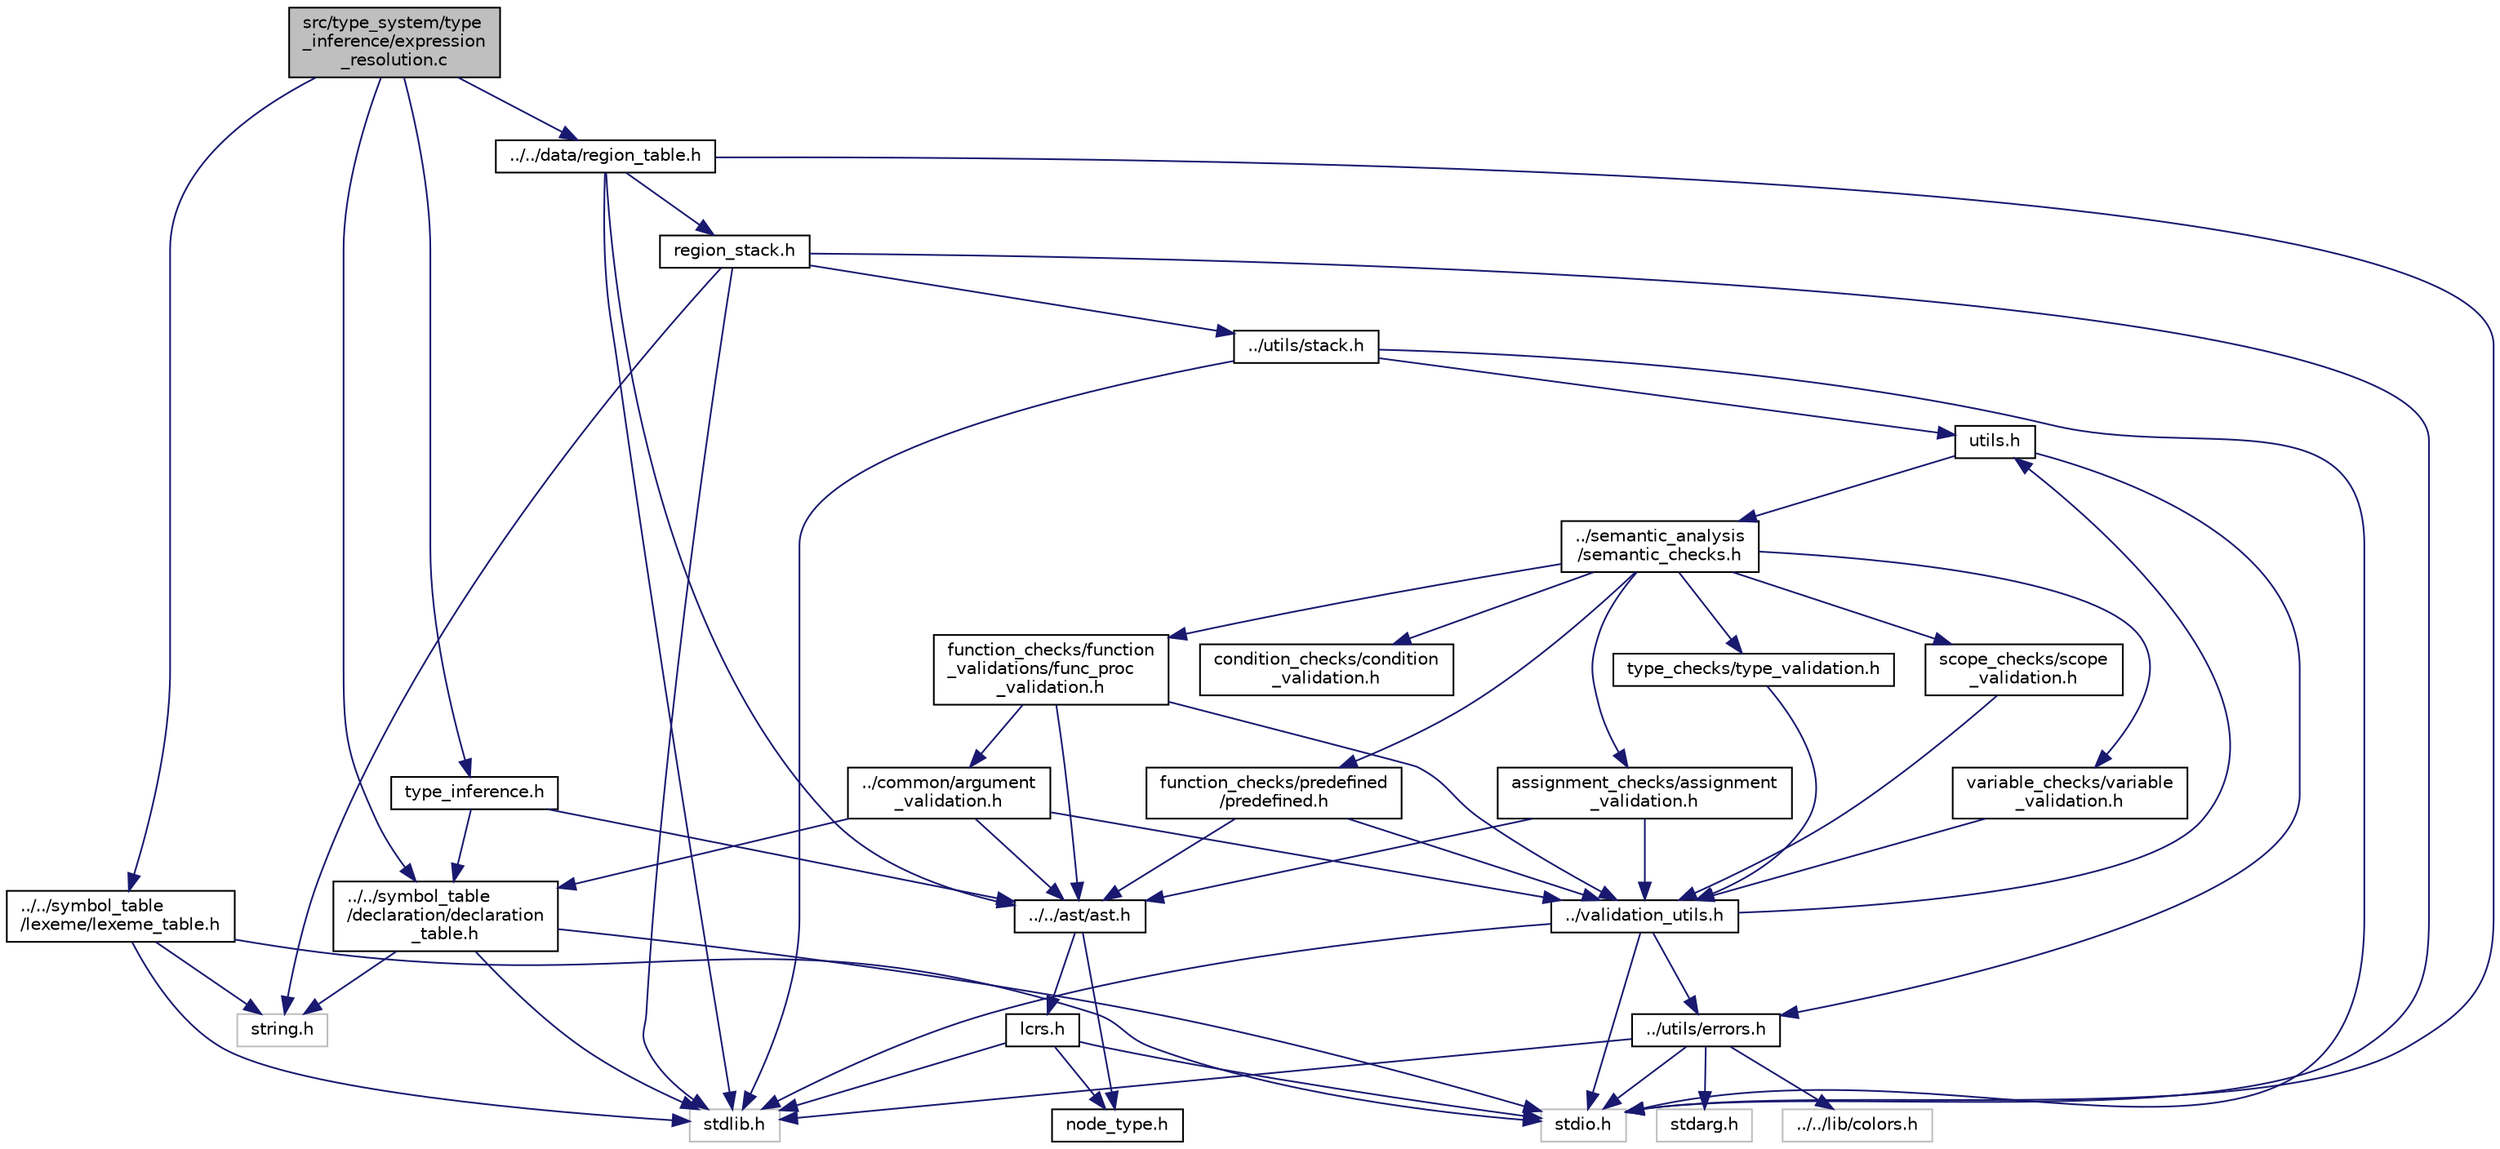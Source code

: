 digraph "src/type_system/type_inference/expression_resolution.c"
{
 // LATEX_PDF_SIZE
  edge [fontname="Helvetica",fontsize="10",labelfontname="Helvetica",labelfontsize="10"];
  node [fontname="Helvetica",fontsize="10",shape=record];
  Node1 [label="src/type_system/type\l_inference/expression\l_resolution.c",height=0.2,width=0.4,color="black", fillcolor="grey75", style="filled", fontcolor="black",tooltip=" "];
  Node1 -> Node2 [color="midnightblue",fontsize="10",style="solid",fontname="Helvetica"];
  Node2 [label="../../symbol_table\l/declaration/declaration\l_table.h",height=0.2,width=0.4,color="black", fillcolor="white", style="filled",URL="$dc/de9/declaration__table_8h.html",tooltip="Header file for managing a table of declarations in a compiler."];
  Node2 -> Node3 [color="midnightblue",fontsize="10",style="solid",fontname="Helvetica"];
  Node3 [label="stdio.h",height=0.2,width=0.4,color="grey75", fillcolor="white", style="filled",tooltip=" "];
  Node2 -> Node4 [color="midnightblue",fontsize="10",style="solid",fontname="Helvetica"];
  Node4 [label="stdlib.h",height=0.2,width=0.4,color="grey75", fillcolor="white", style="filled",tooltip=" "];
  Node2 -> Node5 [color="midnightblue",fontsize="10",style="solid",fontname="Helvetica"];
  Node5 [label="string.h",height=0.2,width=0.4,color="grey75", fillcolor="white", style="filled",tooltip=" "];
  Node1 -> Node6 [color="midnightblue",fontsize="10",style="solid",fontname="Helvetica"];
  Node6 [label="../../symbol_table\l/lexeme/lexeme_table.h",height=0.2,width=0.4,color="black", fillcolor="white", style="filled",URL="$d0/d48/lexeme__table_8h.html",tooltip="Header file for managing a table of lexemes."];
  Node6 -> Node3 [color="midnightblue",fontsize="10",style="solid",fontname="Helvetica"];
  Node6 -> Node4 [color="midnightblue",fontsize="10",style="solid",fontname="Helvetica"];
  Node6 -> Node5 [color="midnightblue",fontsize="10",style="solid",fontname="Helvetica"];
  Node1 -> Node7 [color="midnightblue",fontsize="10",style="solid",fontname="Helvetica"];
  Node7 [label="../../data/region_table.h",height=0.2,width=0.4,color="black", fillcolor="white", style="filled",URL="$d8/d8a/region__table_8h.html",tooltip="Header file for managing regions in the compiler."];
  Node7 -> Node4 [color="midnightblue",fontsize="10",style="solid",fontname="Helvetica"];
  Node7 -> Node3 [color="midnightblue",fontsize="10",style="solid",fontname="Helvetica"];
  Node7 -> Node8 [color="midnightblue",fontsize="10",style="solid",fontname="Helvetica"];
  Node8 [label="region_stack.h",height=0.2,width=0.4,color="black", fillcolor="white", style="filled",URL="$df/dcb/region__stack_8h.html",tooltip="Header file for managing a stack of regions."];
  Node8 -> Node5 [color="midnightblue",fontsize="10",style="solid",fontname="Helvetica"];
  Node8 -> Node4 [color="midnightblue",fontsize="10",style="solid",fontname="Helvetica"];
  Node8 -> Node3 [color="midnightblue",fontsize="10",style="solid",fontname="Helvetica"];
  Node8 -> Node9 [color="midnightblue",fontsize="10",style="solid",fontname="Helvetica"];
  Node9 [label="../utils/stack.h",height=0.2,width=0.4,color="black", fillcolor="white", style="filled",URL="$d7/de0/stack_8h.html",tooltip="A simple stack implementation in C."];
  Node9 -> Node3 [color="midnightblue",fontsize="10",style="solid",fontname="Helvetica"];
  Node9 -> Node4 [color="midnightblue",fontsize="10",style="solid",fontname="Helvetica"];
  Node9 -> Node10 [color="midnightblue",fontsize="10",style="solid",fontname="Helvetica"];
  Node10 [label="utils.h",height=0.2,width=0.4,color="black", fillcolor="white", style="filled",URL="$d5/d60/utils_8h.html",tooltip=" "];
  Node10 -> Node11 [color="midnightblue",fontsize="10",style="solid",fontname="Helvetica"];
  Node11 [label="../semantic_analysis\l/semantic_checks.h",height=0.2,width=0.4,color="black", fillcolor="white", style="filled",URL="$d2/dd9/semantic__checks_8h.html",tooltip="This file contains the aggregated header file for the semantic checks module."];
  Node11 -> Node12 [color="midnightblue",fontsize="10",style="solid",fontname="Helvetica"];
  Node12 [label="assignment_checks/assignment\l_validation.h",height=0.2,width=0.4,color="black", fillcolor="white", style="filled",URL="$d0/df0/assignment__validation_8h.html",tooltip=" "];
  Node12 -> Node13 [color="midnightblue",fontsize="10",style="solid",fontname="Helvetica"];
  Node13 [label="../validation_utils.h",height=0.2,width=0.4,color="black", fillcolor="white", style="filled",URL="$d1/dcf/validation__utils_8h.html",tooltip=" "];
  Node13 -> Node3 [color="midnightblue",fontsize="10",style="solid",fontname="Helvetica"];
  Node13 -> Node4 [color="midnightblue",fontsize="10",style="solid",fontname="Helvetica"];
  Node13 -> Node14 [color="midnightblue",fontsize="10",style="solid",fontname="Helvetica"];
  Node14 [label="../utils/errors.h",height=0.2,width=0.4,color="black", fillcolor="white", style="filled",URL="$de/d45/errors_8h.html",tooltip=" "];
  Node14 -> Node3 [color="midnightblue",fontsize="10",style="solid",fontname="Helvetica"];
  Node14 -> Node4 [color="midnightblue",fontsize="10",style="solid",fontname="Helvetica"];
  Node14 -> Node15 [color="midnightblue",fontsize="10",style="solid",fontname="Helvetica"];
  Node15 [label="stdarg.h",height=0.2,width=0.4,color="grey75", fillcolor="white", style="filled",tooltip=" "];
  Node14 -> Node16 [color="midnightblue",fontsize="10",style="solid",fontname="Helvetica"];
  Node16 [label="../../lib/colors.h",height=0.2,width=0.4,color="grey75", fillcolor="white", style="filled",tooltip=" "];
  Node13 -> Node10 [color="midnightblue",fontsize="10",style="solid",fontname="Helvetica"];
  Node12 -> Node17 [color="midnightblue",fontsize="10",style="solid",fontname="Helvetica"];
  Node17 [label="../../ast/ast.h",height=0.2,width=0.4,color="black", fillcolor="white", style="filled",URL="$db/df0/ast_8h.html",tooltip=" "];
  Node17 -> Node18 [color="midnightblue",fontsize="10",style="solid",fontname="Helvetica"];
  Node18 [label="node_type.h",height=0.2,width=0.4,color="black", fillcolor="white", style="filled",URL="$d5/d1e/node__type_8h.html",tooltip=" "];
  Node17 -> Node19 [color="midnightblue",fontsize="10",style="solid",fontname="Helvetica"];
  Node19 [label="lcrs.h",height=0.2,width=0.4,color="black", fillcolor="white", style="filled",URL="$d0/dea/lcrs_8h.html",tooltip=" "];
  Node19 -> Node3 [color="midnightblue",fontsize="10",style="solid",fontname="Helvetica"];
  Node19 -> Node4 [color="midnightblue",fontsize="10",style="solid",fontname="Helvetica"];
  Node19 -> Node18 [color="midnightblue",fontsize="10",style="solid",fontname="Helvetica"];
  Node11 -> Node20 [color="midnightblue",fontsize="10",style="solid",fontname="Helvetica"];
  Node20 [label="condition_checks/condition\l_validation.h",height=0.2,width=0.4,color="black", fillcolor="white", style="filled",URL="$d9/d3f/condition__validation_8h.html",tooltip=" "];
  Node11 -> Node21 [color="midnightblue",fontsize="10",style="solid",fontname="Helvetica"];
  Node21 [label="function_checks/function\l_validations/func_proc\l_validation.h",height=0.2,width=0.4,color="black", fillcolor="white", style="filled",URL="$d1/d79/func__proc__validation_8h.html",tooltip=" "];
  Node21 -> Node22 [color="midnightblue",fontsize="10",style="solid",fontname="Helvetica"];
  Node22 [label="../common/argument\l_validation.h",height=0.2,width=0.4,color="black", fillcolor="white", style="filled",URL="$df/d79/argument__validation_8h.html",tooltip=" "];
  Node22 -> Node2 [color="midnightblue",fontsize="10",style="solid",fontname="Helvetica"];
  Node22 -> Node13 [color="midnightblue",fontsize="10",style="solid",fontname="Helvetica"];
  Node22 -> Node17 [color="midnightblue",fontsize="10",style="solid",fontname="Helvetica"];
  Node21 -> Node13 [color="midnightblue",fontsize="10",style="solid",fontname="Helvetica"];
  Node21 -> Node17 [color="midnightblue",fontsize="10",style="solid",fontname="Helvetica"];
  Node11 -> Node23 [color="midnightblue",fontsize="10",style="solid",fontname="Helvetica"];
  Node23 [label="function_checks/predefined\l/predefined.h",height=0.2,width=0.4,color="black", fillcolor="white", style="filled",URL="$de/dd3/predefined_8h.html",tooltip=" "];
  Node23 -> Node13 [color="midnightblue",fontsize="10",style="solid",fontname="Helvetica"];
  Node23 -> Node17 [color="midnightblue",fontsize="10",style="solid",fontname="Helvetica"];
  Node11 -> Node24 [color="midnightblue",fontsize="10",style="solid",fontname="Helvetica"];
  Node24 [label="variable_checks/variable\l_validation.h",height=0.2,width=0.4,color="black", fillcolor="white", style="filled",URL="$d3/d89/variable__validation_8h.html",tooltip=" "];
  Node24 -> Node13 [color="midnightblue",fontsize="10",style="solid",fontname="Helvetica"];
  Node11 -> Node25 [color="midnightblue",fontsize="10",style="solid",fontname="Helvetica"];
  Node25 [label="scope_checks/scope\l_validation.h",height=0.2,width=0.4,color="black", fillcolor="white", style="filled",URL="$de/d19/scope__validation_8h.html",tooltip=" "];
  Node25 -> Node13 [color="midnightblue",fontsize="10",style="solid",fontname="Helvetica"];
  Node11 -> Node26 [color="midnightblue",fontsize="10",style="solid",fontname="Helvetica"];
  Node26 [label="type_checks/type_validation.h",height=0.2,width=0.4,color="black", fillcolor="white", style="filled",URL="$d8/d62/type__validation_8h.html",tooltip=" "];
  Node26 -> Node13 [color="midnightblue",fontsize="10",style="solid",fontname="Helvetica"];
  Node10 -> Node14 [color="midnightblue",fontsize="10",style="solid",fontname="Helvetica"];
  Node7 -> Node17 [color="midnightblue",fontsize="10",style="solid",fontname="Helvetica"];
  Node1 -> Node27 [color="midnightblue",fontsize="10",style="solid",fontname="Helvetica"];
  Node27 [label="type_inference.h",height=0.2,width=0.4,color="black", fillcolor="white", style="filled",URL="$df/da1/type__inference_8h.html",tooltip=" "];
  Node27 -> Node17 [color="midnightblue",fontsize="10",style="solid",fontname="Helvetica"];
  Node27 -> Node2 [color="midnightblue",fontsize="10",style="solid",fontname="Helvetica"];
}
